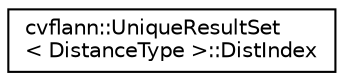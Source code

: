 digraph "Graphical Class Hierarchy"
{
 // LATEX_PDF_SIZE
  edge [fontname="Helvetica",fontsize="10",labelfontname="Helvetica",labelfontsize="10"];
  node [fontname="Helvetica",fontsize="10",shape=record];
  rankdir="LR";
  Node0 [label="cvflann::UniqueResultSet\l\< DistanceType \>::DistIndex",height=0.2,width=0.4,color="black", fillcolor="white", style="filled",URL="$structcvflann_1_1_unique_result_set_1_1_dist_index.html",tooltip=" "];
}
